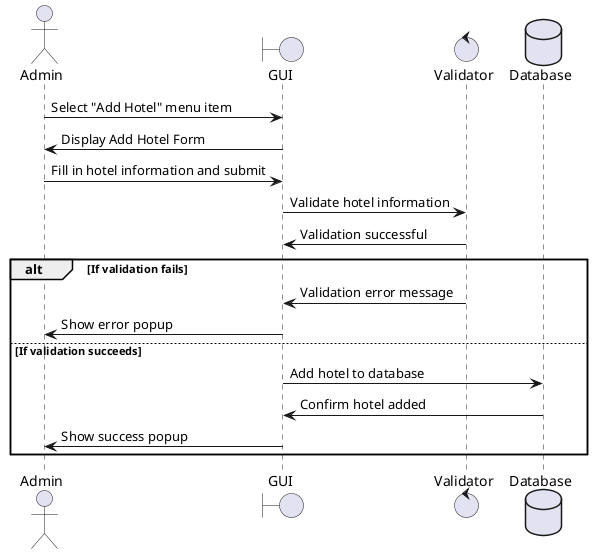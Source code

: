 @startuml hotel-add

actor Admin as A
boundary GUI as G
control Validator as V
database Database as D

A -> G : Select "Add Hotel" menu item
G -> A : Display Add Hotel Form
A -> G : Fill in hotel information and submit
G -> V : Validate hotel information
V -> G : Validation successful
alt If validation fails
    V -> G : Validation error message
    G -> A : Show error popup
else If validation succeeds
    G -> D : Add hotel to database
    D -> G : Confirm hotel added
    G -> A : Show success popup
end
@enduml
